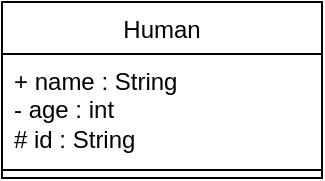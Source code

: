 <?xml version="1.0" encoding="UTF-8"?>
<mxfile version="24.8.3"><diagram name="Page-1" id="pskC5IO6L-5udc7eRAQw"><mxGraphModel dx="880" dy="426" grid="1" gridSize="10" guides="1" tooltips="1" connect="1" arrows="1" fold="1" page="1" pageScale="1" pageWidth="827" pageHeight="1169" math="0" shadow="0"><root><mxCell id="0"/><mxCell id="1" parent="0"/><mxCell id="8mSkRPjBfspn0f9VqslR-22" value="&lt;span style=&quot;font-weight: 400;&quot;&gt;Human&lt;/span&gt;" style="swimlane;fontStyle=1;align=center;verticalAlign=top;childLayout=stackLayout;horizontal=1;startSize=26;horizontalStack=0;resizeParent=1;resizeParentMax=0;resizeLast=0;collapsible=1;marginBottom=0;whiteSpace=wrap;html=1;" parent="1" vertex="1"><mxGeometry x="330" y="260" width="160" height="88" as="geometry"/></mxCell><mxCell id="8mSkRPjBfspn0f9VqslR-23" value="+ name : String&lt;div&gt;- age : int&lt;/div&gt;&lt;div&gt;# id : String&lt;br&gt;&lt;div&gt;&lt;br&gt;&lt;/div&gt;&lt;/div&gt;" style="text;strokeColor=none;fillColor=none;align=left;verticalAlign=top;spacingLeft=4;spacingRight=4;overflow=hidden;rotatable=0;points=[[0,0.5],[1,0.5]];portConstraint=eastwest;whiteSpace=wrap;html=1;" parent="8mSkRPjBfspn0f9VqslR-22" vertex="1"><mxGeometry y="26" width="160" height="54" as="geometry"/></mxCell><mxCell id="8mSkRPjBfspn0f9VqslR-24" value="" style="line;strokeWidth=1;fillColor=none;align=left;verticalAlign=middle;spacingTop=-1;spacingLeft=3;spacingRight=3;rotatable=0;labelPosition=right;points=[];portConstraint=eastwest;strokeColor=inherit;" parent="8mSkRPjBfspn0f9VqslR-22" vertex="1"><mxGeometry y="80" width="160" height="8" as="geometry"/></mxCell></root></mxGraphModel></diagram></mxfile>